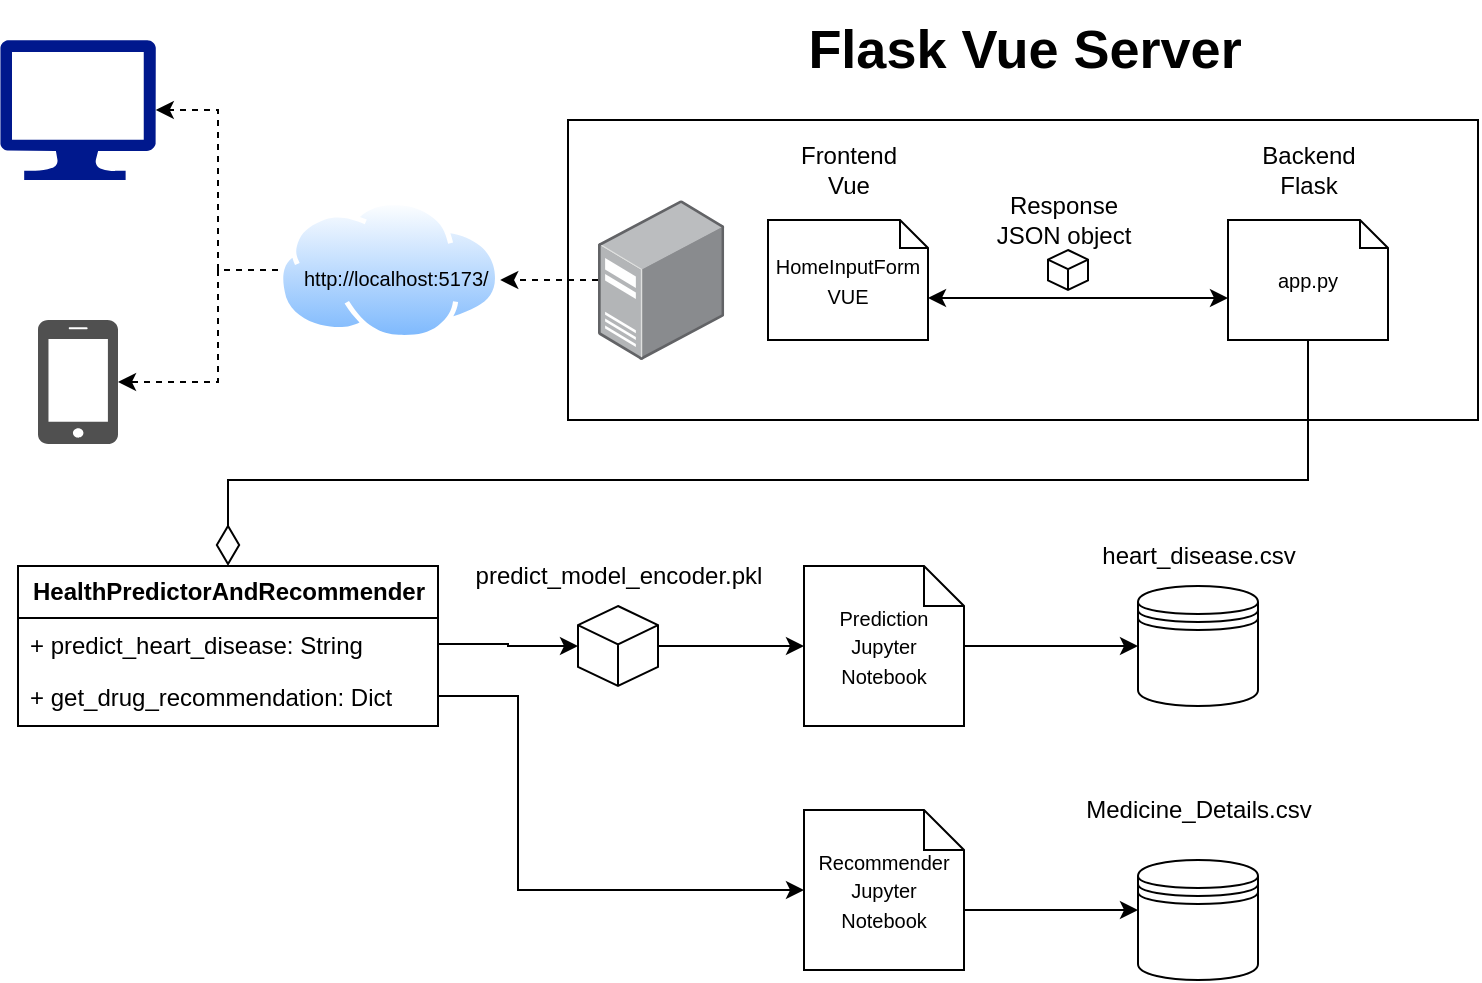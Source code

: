 <mxfile version="25.0.3">
  <diagram name="Page-1" id="5AQmDLw-XcEfNmvhwQUx">
    <mxGraphModel dx="1042" dy="797" grid="1" gridSize="10" guides="1" tooltips="1" connect="1" arrows="1" fold="1" page="1" pageScale="1" pageWidth="850" pageHeight="1100" math="0" shadow="0">
      <root>
        <mxCell id="0" />
        <mxCell id="1" parent="0" />
        <mxCell id="vRX5qVVOtZrlgE63Qkjg-36" value="" style="rounded=0;whiteSpace=wrap;html=1;" vertex="1" parent="1">
          <mxGeometry x="425" y="160" width="455" height="150" as="geometry" />
        </mxCell>
        <mxCell id="vRX5qVVOtZrlgE63Qkjg-58" style="edgeStyle=orthogonalEdgeStyle;rounded=0;orthogonalLoop=1;jettySize=auto;html=1;entryX=0;entryY=0.5;entryDx=0;entryDy=0;" edge="1" parent="1" source="vRX5qVVOtZrlgE63Qkjg-1" target="vRX5qVVOtZrlgE63Qkjg-26">
          <mxGeometry relative="1" as="geometry" />
        </mxCell>
        <mxCell id="vRX5qVVOtZrlgE63Qkjg-1" value="&lt;span style=&quot;font-size: 10px;&quot;&gt;Prediction&lt;/span&gt;&lt;div&gt;&lt;span style=&quot;font-size: 10px;&quot;&gt;Jupyter Notebook&lt;/span&gt;&lt;/div&gt;" style="shape=note;size=20;whiteSpace=wrap;html=1;" vertex="1" parent="1">
          <mxGeometry x="543" y="383" width="80" height="80" as="geometry" />
        </mxCell>
        <mxCell id="vRX5qVVOtZrlgE63Qkjg-68" style="edgeStyle=orthogonalEdgeStyle;rounded=0;orthogonalLoop=1;jettySize=auto;html=1;exitX=0;exitY=0;exitDx=80;exitDy=50;exitPerimeter=0;entryX=0;entryY=0.5;entryDx=0;entryDy=0;" edge="1" parent="1" source="vRX5qVVOtZrlgE63Qkjg-2">
          <mxGeometry relative="1" as="geometry">
            <mxPoint x="710.0" y="555" as="targetPoint" />
          </mxGeometry>
        </mxCell>
        <mxCell id="vRX5qVVOtZrlgE63Qkjg-2" value="&lt;div&gt;&lt;span style=&quot;font-size: 10px;&quot;&gt;Recommender&lt;/span&gt;&lt;/div&gt;&lt;div&gt;&lt;span style=&quot;font-size: 10px;&quot;&gt;Jupyter Notebook&lt;/span&gt;&lt;/div&gt;" style="shape=note;size=20;whiteSpace=wrap;html=1;" vertex="1" parent="1">
          <mxGeometry x="543" y="505" width="80" height="80" as="geometry" />
        </mxCell>
        <mxCell id="vRX5qVVOtZrlgE63Qkjg-6" value="" style="html=1;shape=mxgraph.basic.isocube;isoAngle=15;" vertex="1" parent="1">
          <mxGeometry x="430" y="403" width="40" height="40" as="geometry" />
        </mxCell>
        <mxCell id="vRX5qVVOtZrlgE63Qkjg-25" style="edgeStyle=orthogonalEdgeStyle;rounded=0;orthogonalLoop=1;jettySize=auto;html=1;entryX=1;entryY=0.5;entryDx=0;entryDy=0;dashed=1;" edge="1" parent="1" source="vRX5qVVOtZrlgE63Qkjg-12" target="vRX5qVVOtZrlgE63Qkjg-21">
          <mxGeometry relative="1" as="geometry" />
        </mxCell>
        <mxCell id="vRX5qVVOtZrlgE63Qkjg-12" value="" style="image;points=[];aspect=fixed;html=1;align=center;shadow=0;dashed=0;image=img/lib/allied_telesis/computer_and_terminals/Server_Desktop.svg;" vertex="1" parent="1">
          <mxGeometry x="440" y="200" width="63.11" height="80" as="geometry" />
        </mxCell>
        <mxCell id="vRX5qVVOtZrlgE63Qkjg-13" value="&lt;font style=&quot;font-size: 27px;&quot;&gt;&lt;b style=&quot;&quot;&gt;Flask Vue Server&lt;/b&gt;&lt;/font&gt;" style="text;html=1;align=center;verticalAlign=middle;resizable=0;points=[];autosize=1;strokeColor=none;fillColor=none;" vertex="1" parent="1">
          <mxGeometry x="543" y="100" width="220" height="50" as="geometry" />
        </mxCell>
        <mxCell id="vRX5qVVOtZrlgE63Qkjg-14" value="" style="sketch=0;aspect=fixed;pointerEvents=1;shadow=0;dashed=0;html=1;strokeColor=none;labelPosition=center;verticalLabelPosition=bottom;verticalAlign=top;align=center;fillColor=#00188D;shape=mxgraph.azure.computer" vertex="1" parent="1">
          <mxGeometry x="141.11" y="120" width="77.78" height="70" as="geometry" />
        </mxCell>
        <mxCell id="vRX5qVVOtZrlgE63Qkjg-15" value="" style="sketch=0;pointerEvents=1;shadow=0;dashed=0;html=1;strokeColor=none;fillColor=#505050;labelPosition=center;verticalLabelPosition=bottom;verticalAlign=top;outlineConnect=0;align=center;shape=mxgraph.office.devices.cell_phone_iphone_standalone;" vertex="1" parent="1">
          <mxGeometry x="160" y="260" width="40" height="62" as="geometry" />
        </mxCell>
        <mxCell id="vRX5qVVOtZrlgE63Qkjg-22" value="" style="group" vertex="1" connectable="0" parent="1">
          <mxGeometry x="280" y="200" width="111.11" height="70" as="geometry" />
        </mxCell>
        <mxCell id="vRX5qVVOtZrlgE63Qkjg-19" value="" style="image;aspect=fixed;perimeter=ellipsePerimeter;html=1;align=center;shadow=0;dashed=0;spacingTop=3;image=img/lib/active_directory/internet_cloud.svg;" vertex="1" parent="vRX5qVVOtZrlgE63Qkjg-22">
          <mxGeometry width="111.11" height="70" as="geometry" />
        </mxCell>
        <mxCell id="vRX5qVVOtZrlgE63Qkjg-21" value="&lt;span style=&quot;color: rgb(0, 0, 0); font-family: Helvetica; font-style: normal; font-variant-ligatures: normal; font-variant-caps: normal; font-weight: 400; letter-spacing: normal; orphans: 2; text-align: center; text-indent: 0px; text-transform: none; widows: 2; word-spacing: 0px; -webkit-text-stroke-width: 0px; white-space: normal; text-decoration-thickness: initial; text-decoration-style: initial; text-decoration-color: initial; float: none; display: inline !important;&quot;&gt;&lt;font style=&quot;font-size: 10px;&quot;&gt;http://localhost:5173/&lt;/font&gt;&lt;/span&gt;" style="text;whiteSpace=wrap;html=1;labelBackgroundColor=none;" vertex="1" parent="vRX5qVVOtZrlgE63Qkjg-22">
          <mxGeometry x="11.11" y="25" width="100" height="30" as="geometry" />
        </mxCell>
        <mxCell id="vRX5qVVOtZrlgE63Qkjg-23" style="edgeStyle=orthogonalEdgeStyle;rounded=0;orthogonalLoop=1;jettySize=auto;html=1;entryX=1;entryY=0.5;entryDx=0;entryDy=0;entryPerimeter=0;dashed=1;" edge="1" parent="1" source="vRX5qVVOtZrlgE63Qkjg-19" target="vRX5qVVOtZrlgE63Qkjg-14">
          <mxGeometry relative="1" as="geometry">
            <Array as="points">
              <mxPoint x="250" y="235" />
              <mxPoint x="250" y="155" />
            </Array>
          </mxGeometry>
        </mxCell>
        <mxCell id="vRX5qVVOtZrlgE63Qkjg-24" style="edgeStyle=orthogonalEdgeStyle;rounded=0;orthogonalLoop=1;jettySize=auto;html=1;exitX=0;exitY=0.5;exitDx=0;exitDy=0;dashed=1;" edge="1" parent="1" source="vRX5qVVOtZrlgE63Qkjg-19" target="vRX5qVVOtZrlgE63Qkjg-15">
          <mxGeometry relative="1" as="geometry">
            <Array as="points">
              <mxPoint x="250" y="235" />
              <mxPoint x="250" y="291" />
            </Array>
          </mxGeometry>
        </mxCell>
        <mxCell id="vRX5qVVOtZrlgE63Qkjg-26" value="" style="shape=datastore;whiteSpace=wrap;html=1;" vertex="1" parent="1">
          <mxGeometry x="710" y="393" width="60" height="60" as="geometry" />
        </mxCell>
        <mxCell id="vRX5qVVOtZrlgE63Qkjg-27" value="heart_disease.csv" style="text;html=1;align=center;verticalAlign=middle;resizable=0;points=[];autosize=1;strokeColor=none;fillColor=none;" vertex="1" parent="1">
          <mxGeometry x="685" y="363" width="110" height="30" as="geometry" />
        </mxCell>
        <mxCell id="vRX5qVVOtZrlgE63Qkjg-29" value="Medicine_Details.csv" style="text;html=1;align=center;verticalAlign=middle;resizable=0;points=[];autosize=1;strokeColor=none;fillColor=none;" vertex="1" parent="1">
          <mxGeometry x="675" y="490" width="130" height="30" as="geometry" />
        </mxCell>
        <mxCell id="vRX5qVVOtZrlgE63Qkjg-38" value="&lt;span style=&quot;font-size: 10px;&quot;&gt;HomeInputForm&lt;/span&gt;&lt;div&gt;&lt;span style=&quot;font-size: 10px;&quot;&gt;VUE&lt;/span&gt;&lt;/div&gt;" style="shape=note;size=14;whiteSpace=wrap;html=1;" vertex="1" parent="1">
          <mxGeometry x="525" y="210" width="80" height="60" as="geometry" />
        </mxCell>
        <mxCell id="vRX5qVVOtZrlgE63Qkjg-39" value="&lt;div&gt;&lt;span style=&quot;font-size: 10px;&quot;&gt;app.py&lt;/span&gt;&lt;/div&gt;" style="shape=note;size=14;whiteSpace=wrap;html=1;" vertex="1" parent="1">
          <mxGeometry x="755" y="210" width="80" height="60" as="geometry" />
        </mxCell>
        <mxCell id="vRX5qVVOtZrlgE63Qkjg-40" value="Frontend&lt;div&gt;Vue&lt;/div&gt;" style="text;html=1;align=center;verticalAlign=middle;resizable=0;points=[];autosize=1;strokeColor=none;fillColor=none;" vertex="1" parent="1">
          <mxGeometry x="530" y="165" width="70" height="40" as="geometry" />
        </mxCell>
        <mxCell id="vRX5qVVOtZrlgE63Qkjg-41" value="Backend&lt;div&gt;Flask&lt;/div&gt;" style="text;html=1;align=center;verticalAlign=middle;resizable=0;points=[];autosize=1;strokeColor=none;fillColor=none;" vertex="1" parent="1">
          <mxGeometry x="760" y="165" width="70" height="40" as="geometry" />
        </mxCell>
        <mxCell id="vRX5qVVOtZrlgE63Qkjg-44" style="edgeStyle=orthogonalEdgeStyle;rounded=0;orthogonalLoop=1;jettySize=auto;html=1;exitX=0.5;exitY=0;exitDx=0;exitDy=0;entryX=0.5;entryY=1;entryDx=0;entryDy=0;entryPerimeter=0;endArrow=none;endFill=0;startArrow=diamondThin;startFill=0;startSize=18;" edge="1" parent="1" source="vRX5qVVOtZrlgE63Qkjg-62" target="vRX5qVVOtZrlgE63Qkjg-39">
          <mxGeometry relative="1" as="geometry">
            <mxPoint x="265" y="400" as="sourcePoint" />
            <Array as="points">
              <mxPoint x="255" y="340" />
              <mxPoint x="795" y="340" />
            </Array>
          </mxGeometry>
        </mxCell>
        <mxCell id="vRX5qVVOtZrlgE63Qkjg-47" value="" style="endArrow=classic;startArrow=classic;html=1;rounded=0;" edge="1" parent="1">
          <mxGeometry width="50" height="50" relative="1" as="geometry">
            <mxPoint x="605" y="249" as="sourcePoint" />
            <mxPoint x="755" y="249" as="targetPoint" />
          </mxGeometry>
        </mxCell>
        <mxCell id="vRX5qVVOtZrlgE63Qkjg-51" value="" style="html=1;shape=mxgraph.basic.isocube;isoAngle=15;" vertex="1" parent="1">
          <mxGeometry x="665" y="225" width="20" height="20" as="geometry" />
        </mxCell>
        <mxCell id="vRX5qVVOtZrlgE63Qkjg-53" value="Response&lt;div&gt;JSON object&lt;/div&gt;" style="text;html=1;align=center;verticalAlign=middle;whiteSpace=wrap;rounded=0;" vertex="1" parent="1">
          <mxGeometry x="623" y="195" width="100" height="30" as="geometry" />
        </mxCell>
        <mxCell id="vRX5qVVOtZrlgE63Qkjg-56" value="predict_model_encoder.pkl" style="text;html=1;align=center;verticalAlign=middle;resizable=0;points=[];autosize=1;strokeColor=none;fillColor=none;" vertex="1" parent="1">
          <mxGeometry x="375" y="373" width="150" height="30" as="geometry" />
        </mxCell>
        <mxCell id="vRX5qVVOtZrlgE63Qkjg-57" style="edgeStyle=orthogonalEdgeStyle;rounded=0;orthogonalLoop=1;jettySize=auto;html=1;exitX=1;exitY=0.5;exitDx=0;exitDy=0;exitPerimeter=0;entryX=0;entryY=0.5;entryDx=0;entryDy=0;entryPerimeter=0;" edge="1" parent="1" source="vRX5qVVOtZrlgE63Qkjg-6" target="vRX5qVVOtZrlgE63Qkjg-1">
          <mxGeometry relative="1" as="geometry" />
        </mxCell>
        <mxCell id="vRX5qVVOtZrlgE63Qkjg-62" value="&lt;span style=&quot;font-family: Helvetica; font-size: 12px; font-weight: 700; text-wrap-mode: wrap;&quot;&gt;HealthPredictorAndRecommender&lt;/span&gt;" style="swimlane;html=1;fontStyle=0;childLayout=stackLayout;horizontal=1;startSize=26;fillColor=none;horizontalStack=0;resizeParent=1;resizeLast=0;collapsible=1;marginBottom=0;swimlaneFillColor=#ffffff;rounded=0;shadow=0;comic=0;labelBackgroundColor=none;strokeWidth=1;fontFamily=Verdana;fontSize=10;align=center;" vertex="1" parent="1">
          <mxGeometry x="150" y="383" width="210" height="80" as="geometry" />
        </mxCell>
        <mxCell id="vRX5qVVOtZrlgE63Qkjg-63" value="+ predict_heart_disease: String" style="text;html=1;strokeColor=none;fillColor=none;align=left;verticalAlign=top;spacingLeft=4;spacingRight=4;whiteSpace=wrap;overflow=hidden;rotatable=0;points=[[0,0.5],[1,0.5]];portConstraint=eastwest;" vertex="1" parent="vRX5qVVOtZrlgE63Qkjg-62">
          <mxGeometry y="26" width="210" height="26" as="geometry" />
        </mxCell>
        <mxCell id="vRX5qVVOtZrlgE63Qkjg-64" value="+&amp;nbsp;get_drug_recommendation: Dict" style="text;html=1;strokeColor=none;fillColor=none;align=left;verticalAlign=top;spacingLeft=4;spacingRight=4;whiteSpace=wrap;overflow=hidden;rotatable=0;points=[[0,0.5],[1,0.5]];portConstraint=eastwest;" vertex="1" parent="vRX5qVVOtZrlgE63Qkjg-62">
          <mxGeometry y="52" width="210" height="26" as="geometry" />
        </mxCell>
        <mxCell id="vRX5qVVOtZrlgE63Qkjg-66" style="edgeStyle=orthogonalEdgeStyle;rounded=0;orthogonalLoop=1;jettySize=auto;html=1;exitX=1;exitY=0.5;exitDx=0;exitDy=0;entryX=0;entryY=0.5;entryDx=0;entryDy=0;entryPerimeter=0;" edge="1" parent="1" source="vRX5qVVOtZrlgE63Qkjg-63" target="vRX5qVVOtZrlgE63Qkjg-6">
          <mxGeometry relative="1" as="geometry" />
        </mxCell>
        <mxCell id="vRX5qVVOtZrlgE63Qkjg-67" style="edgeStyle=orthogonalEdgeStyle;rounded=0;orthogonalLoop=1;jettySize=auto;html=1;exitX=1;exitY=0.5;exitDx=0;exitDy=0;entryX=0;entryY=0.5;entryDx=0;entryDy=0;entryPerimeter=0;" edge="1" parent="1" source="vRX5qVVOtZrlgE63Qkjg-64" target="vRX5qVVOtZrlgE63Qkjg-2">
          <mxGeometry relative="1" as="geometry">
            <Array as="points">
              <mxPoint x="400" y="448" />
              <mxPoint x="400" y="545" />
            </Array>
          </mxGeometry>
        </mxCell>
        <mxCell id="vRX5qVVOtZrlgE63Qkjg-69" value="" style="shape=datastore;whiteSpace=wrap;html=1;" vertex="1" parent="1">
          <mxGeometry x="710" y="530" width="60" height="60" as="geometry" />
        </mxCell>
      </root>
    </mxGraphModel>
  </diagram>
</mxfile>
